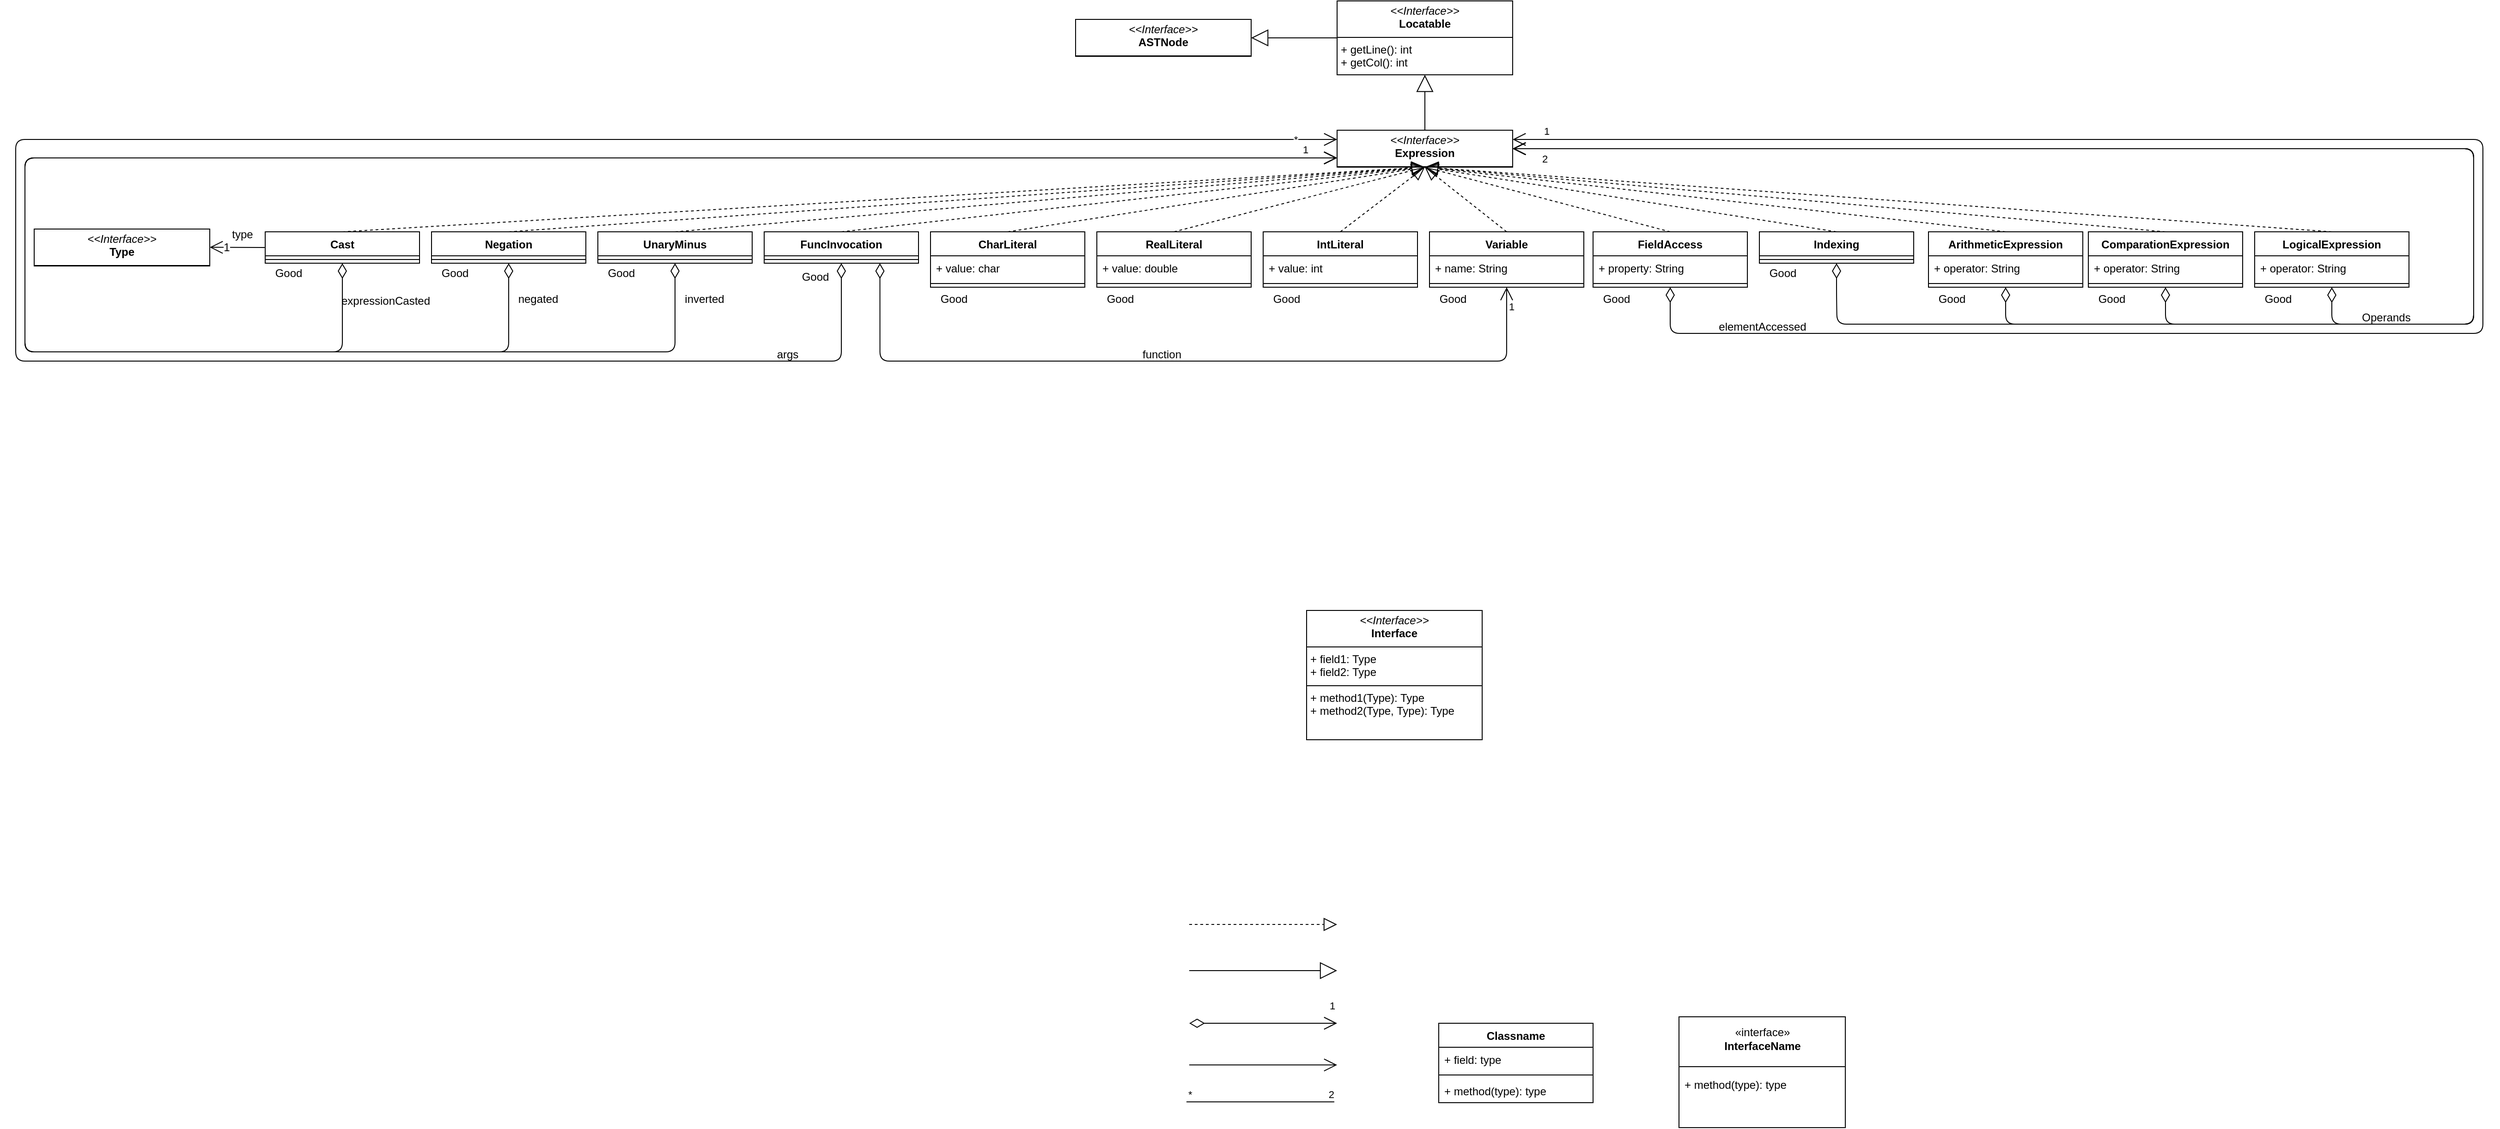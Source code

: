 <mxfile version="26.0.10">
  <diagram id="vZv2f6N4h2fVlUgS8-mH" name="Page-1">
    <mxGraphModel grid="1" page="1" gridSize="10" guides="1" tooltips="1" connect="1" arrows="1" fold="1" pageScale="1" pageWidth="827" pageHeight="1169" math="0" shadow="0">
      <root>
        <mxCell id="0" />
        <mxCell id="1" parent="0" />
        <mxCell id="kLyqMJTa60GXJmwrMO6C-2" value="Classname" style="swimlane;fontStyle=1;align=center;verticalAlign=top;childLayout=stackLayout;horizontal=1;startSize=26;horizontalStack=0;resizeParent=1;resizeParentMax=0;resizeLast=0;collapsible=1;marginBottom=0;" vertex="1" parent="1">
          <mxGeometry x="330" y="1027" width="167" height="86" as="geometry" />
        </mxCell>
        <mxCell id="kLyqMJTa60GXJmwrMO6C-3" value="+ field: type" style="text;strokeColor=none;fillColor=none;align=left;verticalAlign=top;spacingLeft=4;spacingRight=4;overflow=hidden;rotatable=0;points=[[0,0.5],[1,0.5]];portConstraint=eastwest;" vertex="1" parent="kLyqMJTa60GXJmwrMO6C-2">
          <mxGeometry y="26" width="167" height="26" as="geometry" />
        </mxCell>
        <mxCell id="kLyqMJTa60GXJmwrMO6C-4" value="" style="line;strokeWidth=1;fillColor=none;align=left;verticalAlign=middle;spacingTop=-1;spacingLeft=3;spacingRight=3;rotatable=0;labelPosition=right;points=[];portConstraint=eastwest;" vertex="1" parent="kLyqMJTa60GXJmwrMO6C-2">
          <mxGeometry y="52" width="167" height="8" as="geometry" />
        </mxCell>
        <mxCell id="kLyqMJTa60GXJmwrMO6C-5" value="+ method(type): type" style="text;strokeColor=none;fillColor=none;align=left;verticalAlign=top;spacingLeft=4;spacingRight=4;overflow=hidden;rotatable=0;points=[[0,0.5],[1,0.5]];portConstraint=eastwest;" vertex="1" parent="kLyqMJTa60GXJmwrMO6C-2">
          <mxGeometry y="60" width="167" height="26" as="geometry" />
        </mxCell>
        <mxCell id="kLyqMJTa60GXJmwrMO6C-31" value="" style="endArrow=block;endSize=16;endFill=0;html=1;" edge="1" parent="1">
          <mxGeometry width="160" relative="1" as="geometry">
            <mxPoint x="60" y="970" as="sourcePoint" />
            <mxPoint x="220" y="970" as="targetPoint" />
          </mxGeometry>
        </mxCell>
        <mxCell id="kLyqMJTa60GXJmwrMO6C-33" value="" style="endArrow=open;endFill=1;endSize=12;html=1;" edge="1" parent="1">
          <mxGeometry width="160" relative="1" as="geometry">
            <mxPoint x="60" y="1072.17" as="sourcePoint" />
            <mxPoint x="220" y="1072.17" as="targetPoint" />
            <Array as="points">
              <mxPoint x="220" y="1072.17" />
            </Array>
          </mxGeometry>
        </mxCell>
        <mxCell id="kLyqMJTa60GXJmwrMO6C-36" value="" style="endArrow=none;html=1;edgeStyle=orthogonalEdgeStyle;" edge="1" parent="1">
          <mxGeometry relative="1" as="geometry">
            <mxPoint x="57" y="1112.17" as="sourcePoint" />
            <mxPoint x="217" y="1112.17" as="targetPoint" />
          </mxGeometry>
        </mxCell>
        <mxCell id="kLyqMJTa60GXJmwrMO6C-37" value="*" style="edgeLabel;resizable=0;html=1;align=left;verticalAlign=bottom;" connectable="0" vertex="1" parent="kLyqMJTa60GXJmwrMO6C-36">
          <mxGeometry x="-1" relative="1" as="geometry" />
        </mxCell>
        <mxCell id="kLyqMJTa60GXJmwrMO6C-38" value="2" style="edgeLabel;resizable=0;html=1;align=right;verticalAlign=bottom;" connectable="0" vertex="1" parent="kLyqMJTa60GXJmwrMO6C-36">
          <mxGeometry x="1" relative="1" as="geometry" />
        </mxCell>
        <mxCell id="rE65gYQgk_GprcZskPIs-7" value="" style="group" vertex="1" connectable="0" parent="1">
          <mxGeometry x="590" y="1020" width="180" height="120" as="geometry" />
        </mxCell>
        <mxCell id="rE65gYQgk_GprcZskPIs-8" value="+ method(type): type" style="text;strokeColor=none;fillColor=none;align=left;verticalAlign=top;spacingLeft=4;spacingRight=4;overflow=hidden;rotatable=0;points=[[0,0.5],[1,0.5]];portConstraint=eastwest;" vertex="1" parent="rE65gYQgk_GprcZskPIs-7">
          <mxGeometry y="60" width="180" height="50" as="geometry" />
        </mxCell>
        <mxCell id="rE65gYQgk_GprcZskPIs-9" value="«interface»&lt;br&gt;&lt;b&gt;InterfaceName&lt;br&gt;&lt;br&gt;&lt;br&gt;&lt;br&gt;&lt;br&gt;&lt;br&gt;&lt;/b&gt;" style="html=1;" vertex="1" parent="rE65gYQgk_GprcZskPIs-7">
          <mxGeometry width="180" height="120" as="geometry" />
        </mxCell>
        <mxCell id="rE65gYQgk_GprcZskPIs-10" value="" style="line;strokeWidth=1;fillColor=none;align=left;verticalAlign=middle;spacingTop=-1;spacingLeft=3;spacingRight=3;rotatable=0;labelPosition=right;points=[];portConstraint=eastwest;" vertex="1" parent="rE65gYQgk_GprcZskPIs-7">
          <mxGeometry y="50" width="180" height="8" as="geometry" />
        </mxCell>
        <mxCell id="rE65gYQgk_GprcZskPIs-11" value="+ method(type): type" style="text;strokeColor=none;fillColor=none;align=left;verticalAlign=top;spacingLeft=4;spacingRight=4;overflow=hidden;rotatable=0;points=[[0,0.5],[1,0.5]];portConstraint=eastwest;" vertex="1" parent="rE65gYQgk_GprcZskPIs-7">
          <mxGeometry y="60" width="180" height="26" as="geometry" />
        </mxCell>
        <mxCell id="I8hlowipct-D2tbEc6_7-12" value="1" style="endArrow=open;html=1;endSize=12;startArrow=diamondThin;startSize=14;startFill=0;edgeStyle=orthogonalEdgeStyle;align=left;verticalAlign=bottom;" edge="1" parent="1">
          <mxGeometry x="0.875" y="10" relative="1" as="geometry">
            <mxPoint x="60" y="1027" as="sourcePoint" />
            <mxPoint x="220" y="1027" as="targetPoint" />
            <mxPoint as="offset" />
          </mxGeometry>
        </mxCell>
        <mxCell id="svodaLwBF_DBIOyZibOC-1" value="" style="endArrow=block;dashed=1;endFill=0;endSize=12;html=1;" edge="1" parent="1">
          <mxGeometry width="160" relative="1" as="geometry">
            <mxPoint x="60" y="920" as="sourcePoint" />
            <mxPoint x="220" y="920" as="targetPoint" />
          </mxGeometry>
        </mxCell>
        <mxCell id="reWRQmKxyJkvaZW5Zuav-1" value="IntLiteral" style="swimlane;fontStyle=1;align=center;verticalAlign=top;childLayout=stackLayout;horizontal=1;startSize=26;horizontalStack=0;resizeParent=1;resizeParentMax=0;resizeLast=0;collapsible=1;marginBottom=0;" vertex="1" parent="1">
          <mxGeometry x="140" y="170" width="167" height="60" as="geometry" />
        </mxCell>
        <mxCell id="reWRQmKxyJkvaZW5Zuav-2" value="+ value: int" style="text;strokeColor=none;fillColor=none;align=left;verticalAlign=top;spacingLeft=4;spacingRight=4;overflow=hidden;rotatable=0;points=[[0,0.5],[1,0.5]];portConstraint=eastwest;" vertex="1" parent="reWRQmKxyJkvaZW5Zuav-1">
          <mxGeometry y="26" width="167" height="26" as="geometry" />
        </mxCell>
        <mxCell id="reWRQmKxyJkvaZW5Zuav-3" value="" style="line;strokeWidth=1;fillColor=none;align=left;verticalAlign=middle;spacingTop=-1;spacingLeft=3;spacingRight=3;rotatable=0;labelPosition=right;points=[];portConstraint=eastwest;" vertex="1" parent="reWRQmKxyJkvaZW5Zuav-1">
          <mxGeometry y="52" width="167" height="8" as="geometry" />
        </mxCell>
        <mxCell id="reWRQmKxyJkvaZW5Zuav-5" value="Variable" style="swimlane;fontStyle=1;align=center;verticalAlign=top;childLayout=stackLayout;horizontal=1;startSize=26;horizontalStack=0;resizeParent=1;resizeParentMax=0;resizeLast=0;collapsible=1;marginBottom=0;" vertex="1" parent="1">
          <mxGeometry x="320" y="170" width="167" height="60" as="geometry" />
        </mxCell>
        <mxCell id="reWRQmKxyJkvaZW5Zuav-6" value="+ name: String" style="text;strokeColor=none;fillColor=none;align=left;verticalAlign=top;spacingLeft=4;spacingRight=4;overflow=hidden;rotatable=0;points=[[0,0.5],[1,0.5]];portConstraint=eastwest;" vertex="1" parent="reWRQmKxyJkvaZW5Zuav-5">
          <mxGeometry y="26" width="167" height="26" as="geometry" />
        </mxCell>
        <mxCell id="reWRQmKxyJkvaZW5Zuav-7" value="" style="line;strokeWidth=1;fillColor=none;align=left;verticalAlign=middle;spacingTop=-1;spacingLeft=3;spacingRight=3;rotatable=0;labelPosition=right;points=[];portConstraint=eastwest;" vertex="1" parent="reWRQmKxyJkvaZW5Zuav-5">
          <mxGeometry y="52" width="167" height="8" as="geometry" />
        </mxCell>
        <mxCell id="reWRQmKxyJkvaZW5Zuav-10" value="ArithmeticExpression" style="swimlane;fontStyle=1;align=center;verticalAlign=top;childLayout=stackLayout;horizontal=1;startSize=26;horizontalStack=0;resizeParent=1;resizeParentMax=0;resizeLast=0;collapsible=1;marginBottom=0;" vertex="1" parent="1">
          <mxGeometry x="860" y="170" width="167" height="60" as="geometry" />
        </mxCell>
        <mxCell id="reWRQmKxyJkvaZW5Zuav-11" value="+ operator: String" style="text;strokeColor=none;fillColor=none;align=left;verticalAlign=top;spacingLeft=4;spacingRight=4;overflow=hidden;rotatable=0;points=[[0,0.5],[1,0.5]];portConstraint=eastwest;" vertex="1" parent="reWRQmKxyJkvaZW5Zuav-10">
          <mxGeometry y="26" width="167" height="26" as="geometry" />
        </mxCell>
        <mxCell id="reWRQmKxyJkvaZW5Zuav-12" value="" style="line;strokeWidth=1;fillColor=none;align=left;verticalAlign=middle;spacingTop=-1;spacingLeft=3;spacingRight=3;rotatable=0;labelPosition=right;points=[];portConstraint=eastwest;" vertex="1" parent="reWRQmKxyJkvaZW5Zuav-10">
          <mxGeometry y="52" width="167" height="8" as="geometry" />
        </mxCell>
        <mxCell id="reWRQmKxyJkvaZW5Zuav-18" value="&lt;p style=&quot;margin:0px;margin-top:4px;text-align:center;&quot;&gt;&lt;i&gt;&amp;lt;&amp;lt;Interface&amp;gt;&amp;gt;&lt;/i&gt;&lt;br/&gt;&lt;b&gt;Interface&lt;/b&gt;&lt;/p&gt;&lt;hr size=&quot;1&quot; style=&quot;border-style:solid;&quot;/&gt;&lt;p style=&quot;margin:0px;margin-left:4px;&quot;&gt;+ field1: Type&lt;br/&gt;+ field2: Type&lt;/p&gt;&lt;hr size=&quot;1&quot; style=&quot;border-style:solid;&quot;/&gt;&lt;p style=&quot;margin:0px;margin-left:4px;&quot;&gt;+ method1(Type): Type&lt;br/&gt;+ method2(Type, Type): Type&lt;/p&gt;" style="verticalAlign=top;align=left;overflow=fill;html=1;whiteSpace=wrap;" vertex="1" parent="1">
          <mxGeometry x="187" y="580" width="190" height="140" as="geometry" />
        </mxCell>
        <mxCell id="reWRQmKxyJkvaZW5Zuav-19" value="&lt;p style=&quot;margin:0px;margin-top:4px;text-align:center;&quot;&gt;&lt;i&gt;&amp;lt;&amp;lt;Interface&amp;gt;&amp;gt;&lt;/i&gt;&lt;br&gt;&lt;b&gt;Expression&lt;/b&gt;&lt;/p&gt;&lt;hr size=&quot;1&quot; style=&quot;border-style:solid;&quot;&gt;&lt;p style=&quot;margin:0px;margin-left:4px;&quot;&gt;&lt;br&gt;&lt;/p&gt;" style="verticalAlign=top;align=left;overflow=fill;html=1;whiteSpace=wrap;" vertex="1" parent="1">
          <mxGeometry x="220" y="60" width="190" height="40" as="geometry" />
        </mxCell>
        <mxCell id="reWRQmKxyJkvaZW5Zuav-21" value="" style="endArrow=block;dashed=1;endFill=0;endSize=12;html=1;entryX=0.5;entryY=1;entryDx=0;entryDy=0;exitX=0.5;exitY=0;exitDx=0;exitDy=0;" edge="1" parent="1" source="reWRQmKxyJkvaZW5Zuav-1" target="reWRQmKxyJkvaZW5Zuav-19">
          <mxGeometry width="160" relative="1" as="geometry">
            <mxPoint x="230" y="160" as="sourcePoint" />
            <mxPoint x="390" y="160" as="targetPoint" />
          </mxGeometry>
        </mxCell>
        <mxCell id="reWRQmKxyJkvaZW5Zuav-22" value="" style="endArrow=block;dashed=1;endFill=0;endSize=12;html=1;entryX=0.5;entryY=1;entryDx=0;entryDy=0;exitX=0.5;exitY=0;exitDx=0;exitDy=0;" edge="1" parent="1" source="reWRQmKxyJkvaZW5Zuav-5" target="reWRQmKxyJkvaZW5Zuav-19">
          <mxGeometry width="160" relative="1" as="geometry">
            <mxPoint x="274" y="290" as="sourcePoint" />
            <mxPoint x="385" y="110" as="targetPoint" />
          </mxGeometry>
        </mxCell>
        <mxCell id="reWRQmKxyJkvaZW5Zuav-23" value="" style="endArrow=block;dashed=1;endFill=0;endSize=12;html=1;entryX=0.5;entryY=1;entryDx=0;entryDy=0;exitX=0.5;exitY=0;exitDx=0;exitDy=0;" edge="1" parent="1" source="reWRQmKxyJkvaZW5Zuav-10" target="reWRQmKxyJkvaZW5Zuav-19">
          <mxGeometry width="160" relative="1" as="geometry">
            <mxPoint x="471" y="290" as="sourcePoint" />
            <mxPoint x="385" y="110" as="targetPoint" />
          </mxGeometry>
        </mxCell>
        <mxCell id="reWRQmKxyJkvaZW5Zuav-24" value="2" style="endArrow=open;html=1;endSize=12;startArrow=diamondThin;startSize=14;startFill=0;edgeStyle=orthogonalEdgeStyle;align=left;verticalAlign=bottom;exitX=0.5;exitY=1;exitDx=0;exitDy=0;entryX=1;entryY=0.5;entryDx=0;entryDy=0;" edge="1" parent="1" source="reWRQmKxyJkvaZW5Zuav-10" target="reWRQmKxyJkvaZW5Zuav-19">
          <mxGeometry x="0.966" y="20" relative="1" as="geometry">
            <mxPoint x="570" y="260" as="sourcePoint" />
            <mxPoint x="730" y="260" as="targetPoint" />
            <mxPoint as="offset" />
            <Array as="points">
              <mxPoint x="943" y="270" />
              <mxPoint x="1450" y="270" />
              <mxPoint x="1450" y="80" />
            </Array>
          </mxGeometry>
        </mxCell>
        <mxCell id="reWRQmKxyJkvaZW5Zuav-29" value="UnaryMinus" style="swimlane;fontStyle=1;align=center;verticalAlign=top;childLayout=stackLayout;horizontal=1;startSize=26;horizontalStack=0;resizeParent=1;resizeParentMax=0;resizeLast=0;collapsible=1;marginBottom=0;" vertex="1" parent="1">
          <mxGeometry x="-580" y="170" width="167" height="34" as="geometry" />
        </mxCell>
        <mxCell id="reWRQmKxyJkvaZW5Zuav-31" value="" style="line;strokeWidth=1;fillColor=none;align=left;verticalAlign=middle;spacingTop=-1;spacingLeft=3;spacingRight=3;rotatable=0;labelPosition=right;points=[];portConstraint=eastwest;" vertex="1" parent="reWRQmKxyJkvaZW5Zuav-29">
          <mxGeometry y="26" width="167" height="8" as="geometry" />
        </mxCell>
        <mxCell id="reWRQmKxyJkvaZW5Zuav-32" value="" style="endArrow=block;dashed=1;endFill=0;endSize=12;html=1;entryX=0.5;entryY=1;entryDx=0;entryDy=0;exitX=0.5;exitY=0;exitDx=0;exitDy=0;" edge="1" parent="1" source="reWRQmKxyJkvaZW5Zuav-29" target="reWRQmKxyJkvaZW5Zuav-19">
          <mxGeometry width="160" relative="1" as="geometry">
            <mxPoint x="234" y="180" as="sourcePoint" />
            <mxPoint x="414" y="110" as="targetPoint" />
          </mxGeometry>
        </mxCell>
        <mxCell id="reWRQmKxyJkvaZW5Zuav-33" value="1" style="endArrow=open;html=1;endSize=12;startArrow=diamondThin;startSize=14;startFill=0;edgeStyle=orthogonalEdgeStyle;align=left;verticalAlign=bottom;exitX=0.5;exitY=1;exitDx=0;exitDy=0;entryX=0;entryY=0.75;entryDx=0;entryDy=0;" edge="1" parent="1" source="reWRQmKxyJkvaZW5Zuav-29" target="reWRQmKxyJkvaZW5Zuav-19">
          <mxGeometry x="0.968" relative="1" as="geometry">
            <mxPoint x="41" y="230" as="sourcePoint" />
            <mxPoint x="200" y="80" as="targetPoint" />
            <mxPoint as="offset" />
            <Array as="points">
              <mxPoint x="-497" y="300" />
              <mxPoint x="-1200" y="300" />
              <mxPoint x="-1200" y="90" />
            </Array>
          </mxGeometry>
        </mxCell>
        <mxCell id="reWRQmKxyJkvaZW5Zuav-34" value="&lt;p style=&quot;margin:0px;margin-top:4px;text-align:center;&quot;&gt;&lt;i&gt;&amp;lt;&amp;lt;Interface&amp;gt;&amp;gt;&lt;/i&gt;&lt;br&gt;&lt;b&gt;ASTNode&lt;/b&gt;&lt;/p&gt;&lt;hr size=&quot;1&quot; style=&quot;border-style:solid;&quot;&gt;&lt;p style=&quot;margin:0px;margin-left:4px;&quot;&gt;&lt;br&gt;&lt;/p&gt;" style="verticalAlign=top;align=left;overflow=fill;html=1;whiteSpace=wrap;" vertex="1" parent="1">
          <mxGeometry x="-63" y="-60" width="190" height="40" as="geometry" />
        </mxCell>
        <mxCell id="reWRQmKxyJkvaZW5Zuav-36" value="" style="endArrow=block;endSize=16;endFill=0;html=1;entryX=1;entryY=0.5;entryDx=0;entryDy=0;exitX=0;exitY=0.5;exitDx=0;exitDy=0;" edge="1" parent="1" source="reWRQmKxyJkvaZW5Zuav-40" target="reWRQmKxyJkvaZW5Zuav-34">
          <mxGeometry width="160" relative="1" as="geometry">
            <mxPoint x="460" y="-40.34" as="sourcePoint" />
            <mxPoint x="620" y="-40.34" as="targetPoint" />
          </mxGeometry>
        </mxCell>
        <mxCell id="reWRQmKxyJkvaZW5Zuav-40" value="&lt;p style=&quot;margin:0px;margin-top:4px;text-align:center;&quot;&gt;&lt;i&gt;&amp;lt;&amp;lt;Interface&amp;gt;&amp;gt;&lt;/i&gt;&lt;br&gt;&lt;b&gt;Locatable&lt;/b&gt;&lt;/p&gt;&lt;div&gt;&lt;hr size=&quot;1&quot; style=&quot;border-style:solid;&quot;&gt;&lt;p style=&quot;margin:0px;margin-left:4px;&quot;&gt;+ getLine(): int&lt;/p&gt;&lt;p style=&quot;margin:0px;margin-left:4px;&quot;&gt;+ getCol(): int&lt;/p&gt;&lt;/div&gt;" style="verticalAlign=top;align=left;overflow=fill;html=1;whiteSpace=wrap;" vertex="1" parent="1">
          <mxGeometry x="220" y="-80" width="190" height="80" as="geometry" />
        </mxCell>
        <mxCell id="-1NXa6blrXkoFp0iWsaB-1" value="RealLiteral" style="swimlane;fontStyle=1;align=center;verticalAlign=top;childLayout=stackLayout;horizontal=1;startSize=26;horizontalStack=0;resizeParent=1;resizeParentMax=0;resizeLast=0;collapsible=1;marginBottom=0;" vertex="1" parent="1">
          <mxGeometry x="-40" y="170" width="167" height="60" as="geometry" />
        </mxCell>
        <mxCell id="-1NXa6blrXkoFp0iWsaB-2" value="+ value: double" style="text;strokeColor=none;fillColor=none;align=left;verticalAlign=top;spacingLeft=4;spacingRight=4;overflow=hidden;rotatable=0;points=[[0,0.5],[1,0.5]];portConstraint=eastwest;" vertex="1" parent="-1NXa6blrXkoFp0iWsaB-1">
          <mxGeometry y="26" width="167" height="26" as="geometry" />
        </mxCell>
        <mxCell id="-1NXa6blrXkoFp0iWsaB-3" value="" style="line;strokeWidth=1;fillColor=none;align=left;verticalAlign=middle;spacingTop=-1;spacingLeft=3;spacingRight=3;rotatable=0;labelPosition=right;points=[];portConstraint=eastwest;" vertex="1" parent="-1NXa6blrXkoFp0iWsaB-1">
          <mxGeometry y="52" width="167" height="8" as="geometry" />
        </mxCell>
        <mxCell id="-1NXa6blrXkoFp0iWsaB-4" value="FuncInvocation" style="swimlane;fontStyle=1;align=center;verticalAlign=top;childLayout=stackLayout;horizontal=1;startSize=26;horizontalStack=0;resizeParent=1;resizeParentMax=0;resizeLast=0;collapsible=1;marginBottom=0;" vertex="1" parent="1">
          <mxGeometry x="-400" y="170" width="167" height="34" as="geometry" />
        </mxCell>
        <mxCell id="-1NXa6blrXkoFp0iWsaB-6" value="" style="line;strokeWidth=1;fillColor=none;align=left;verticalAlign=middle;spacingTop=-1;spacingLeft=3;spacingRight=3;rotatable=0;labelPosition=right;points=[];portConstraint=eastwest;" vertex="1" parent="-1NXa6blrXkoFp0iWsaB-4">
          <mxGeometry y="26" width="167" height="8" as="geometry" />
        </mxCell>
        <mxCell id="-1NXa6blrXkoFp0iWsaB-7" value="CharLiteral" style="swimlane;fontStyle=1;align=center;verticalAlign=top;childLayout=stackLayout;horizontal=1;startSize=26;horizontalStack=0;resizeParent=1;resizeParentMax=0;resizeLast=0;collapsible=1;marginBottom=0;" vertex="1" parent="1">
          <mxGeometry x="-220" y="170" width="167" height="60" as="geometry" />
        </mxCell>
        <mxCell id="-1NXa6blrXkoFp0iWsaB-8" value="+ value: char" style="text;strokeColor=none;fillColor=none;align=left;verticalAlign=top;spacingLeft=4;spacingRight=4;overflow=hidden;rotatable=0;points=[[0,0.5],[1,0.5]];portConstraint=eastwest;" vertex="1" parent="-1NXa6blrXkoFp0iWsaB-7">
          <mxGeometry y="26" width="167" height="26" as="geometry" />
        </mxCell>
        <mxCell id="-1NXa6blrXkoFp0iWsaB-9" value="" style="line;strokeWidth=1;fillColor=none;align=left;verticalAlign=middle;spacingTop=-1;spacingLeft=3;spacingRight=3;rotatable=0;labelPosition=right;points=[];portConstraint=eastwest;" vertex="1" parent="-1NXa6blrXkoFp0iWsaB-7">
          <mxGeometry y="52" width="167" height="8" as="geometry" />
        </mxCell>
        <mxCell id="-1NXa6blrXkoFp0iWsaB-10" value="" style="endArrow=block;dashed=1;endFill=0;endSize=12;html=1;entryX=0.5;entryY=1;entryDx=0;entryDy=0;exitX=0.5;exitY=0;exitDx=0;exitDy=0;" edge="1" parent="1" source="-1NXa6blrXkoFp0iWsaB-1" target="reWRQmKxyJkvaZW5Zuav-19">
          <mxGeometry width="160" relative="1" as="geometry">
            <mxPoint x="234" y="180" as="sourcePoint" />
            <mxPoint x="325" y="110" as="targetPoint" />
          </mxGeometry>
        </mxCell>
        <mxCell id="-1NXa6blrXkoFp0iWsaB-11" value="" style="endArrow=block;dashed=1;endFill=0;endSize=12;html=1;entryX=0.5;entryY=1;entryDx=0;entryDy=0;exitX=0.5;exitY=0;exitDx=0;exitDy=0;" edge="1" parent="1" source="-1NXa6blrXkoFp0iWsaB-7" target="reWRQmKxyJkvaZW5Zuav-19">
          <mxGeometry width="160" relative="1" as="geometry">
            <mxPoint x="54" y="180" as="sourcePoint" />
            <mxPoint x="325" y="110" as="targetPoint" />
          </mxGeometry>
        </mxCell>
        <mxCell id="-1NXa6blrXkoFp0iWsaB-12" value="" style="endArrow=block;dashed=1;endFill=0;endSize=12;html=1;entryX=0.5;entryY=1;entryDx=0;entryDy=0;exitX=0.5;exitY=0;exitDx=0;exitDy=0;" edge="1" parent="1" source="-1NXa6blrXkoFp0iWsaB-4" target="reWRQmKxyJkvaZW5Zuav-19">
          <mxGeometry width="160" relative="1" as="geometry">
            <mxPoint x="-126" y="180" as="sourcePoint" />
            <mxPoint x="325" y="110" as="targetPoint" />
          </mxGeometry>
        </mxCell>
        <mxCell id="-1NXa6blrXkoFp0iWsaB-13" value="ComparationExpression" style="swimlane;fontStyle=1;align=center;verticalAlign=top;childLayout=stackLayout;horizontal=1;startSize=26;horizontalStack=0;resizeParent=1;resizeParentMax=0;resizeLast=0;collapsible=1;marginBottom=0;" vertex="1" parent="1">
          <mxGeometry x="1033" y="170" width="167" height="60" as="geometry" />
        </mxCell>
        <mxCell id="-1NXa6blrXkoFp0iWsaB-14" value="+ operator: String" style="text;strokeColor=none;fillColor=none;align=left;verticalAlign=top;spacingLeft=4;spacingRight=4;overflow=hidden;rotatable=0;points=[[0,0.5],[1,0.5]];portConstraint=eastwest;" vertex="1" parent="-1NXa6blrXkoFp0iWsaB-13">
          <mxGeometry y="26" width="167" height="26" as="geometry" />
        </mxCell>
        <mxCell id="-1NXa6blrXkoFp0iWsaB-15" value="" style="line;strokeWidth=1;fillColor=none;align=left;verticalAlign=middle;spacingTop=-1;spacingLeft=3;spacingRight=3;rotatable=0;labelPosition=right;points=[];portConstraint=eastwest;" vertex="1" parent="-1NXa6blrXkoFp0iWsaB-13">
          <mxGeometry y="52" width="167" height="8" as="geometry" />
        </mxCell>
        <mxCell id="-1NXa6blrXkoFp0iWsaB-16" value="" style="endArrow=block;dashed=1;endFill=0;endSize=12;html=1;entryX=0.5;entryY=1;entryDx=0;entryDy=0;exitX=0.5;exitY=0;exitDx=0;exitDy=0;" edge="1" parent="1" source="-1NXa6blrXkoFp0iWsaB-13" target="reWRQmKxyJkvaZW5Zuav-19">
          <mxGeometry width="160" relative="1" as="geometry">
            <mxPoint x="591" y="180" as="sourcePoint" />
            <mxPoint x="325" y="110" as="targetPoint" />
          </mxGeometry>
        </mxCell>
        <mxCell id="-1NXa6blrXkoFp0iWsaB-17" value="LogicalExpression" style="swimlane;fontStyle=1;align=center;verticalAlign=top;childLayout=stackLayout;horizontal=1;startSize=26;horizontalStack=0;resizeParent=1;resizeParentMax=0;resizeLast=0;collapsible=1;marginBottom=0;" vertex="1" parent="1">
          <mxGeometry x="1213" y="170" width="167" height="60" as="geometry" />
        </mxCell>
        <mxCell id="-1NXa6blrXkoFp0iWsaB-18" value="+ operator: String" style="text;strokeColor=none;fillColor=none;align=left;verticalAlign=top;spacingLeft=4;spacingRight=4;overflow=hidden;rotatable=0;points=[[0,0.5],[1,0.5]];portConstraint=eastwest;" vertex="1" parent="-1NXa6blrXkoFp0iWsaB-17">
          <mxGeometry y="26" width="167" height="26" as="geometry" />
        </mxCell>
        <mxCell id="-1NXa6blrXkoFp0iWsaB-19" value="" style="line;strokeWidth=1;fillColor=none;align=left;verticalAlign=middle;spacingTop=-1;spacingLeft=3;spacingRight=3;rotatable=0;labelPosition=right;points=[];portConstraint=eastwest;" vertex="1" parent="-1NXa6blrXkoFp0iWsaB-17">
          <mxGeometry y="52" width="167" height="8" as="geometry" />
        </mxCell>
        <mxCell id="-1NXa6blrXkoFp0iWsaB-21" value="Negation" style="swimlane;fontStyle=1;align=center;verticalAlign=top;childLayout=stackLayout;horizontal=1;startSize=26;horizontalStack=0;resizeParent=1;resizeParentMax=0;resizeLast=0;collapsible=1;marginBottom=0;" vertex="1" parent="1">
          <mxGeometry x="-760" y="170" width="167" height="34" as="geometry" />
        </mxCell>
        <mxCell id="-1NXa6blrXkoFp0iWsaB-22" value="" style="line;strokeWidth=1;fillColor=none;align=left;verticalAlign=middle;spacingTop=-1;spacingLeft=3;spacingRight=3;rotatable=0;labelPosition=right;points=[];portConstraint=eastwest;" vertex="1" parent="-1NXa6blrXkoFp0iWsaB-21">
          <mxGeometry y="26" width="167" height="8" as="geometry" />
        </mxCell>
        <mxCell id="-1NXa6blrXkoFp0iWsaB-24" value="" style="endArrow=open;html=1;endSize=12;startArrow=diamondThin;startSize=14;startFill=0;edgeStyle=orthogonalEdgeStyle;align=left;verticalAlign=bottom;exitX=0.5;exitY=1;exitDx=0;exitDy=0;entryX=0;entryY=0.25;entryDx=0;entryDy=0;" edge="1" parent="1" source="-1NXa6blrXkoFp0iWsaB-4" target="reWRQmKxyJkvaZW5Zuav-19">
          <mxGeometry x="0.871" y="-10" relative="1" as="geometry">
            <mxPoint x="-486" y="214" as="sourcePoint" />
            <mxPoint x="230" y="90" as="targetPoint" />
            <mxPoint as="offset" />
            <Array as="points">
              <mxPoint x="-317" y="310" />
              <mxPoint x="-1210" y="310" />
              <mxPoint x="-1210" y="70" />
            </Array>
          </mxGeometry>
        </mxCell>
        <mxCell id="-1NXa6blrXkoFp0iWsaB-25" value="*" style="edgeLabel;html=1;align=center;verticalAlign=middle;resizable=0;points=[];" vertex="1" connectable="0" parent="-1NXa6blrXkoFp0iWsaB-24">
          <mxGeometry x="0.899" y="1" relative="1" as="geometry">
            <mxPoint x="90" y="1" as="offset" />
          </mxGeometry>
        </mxCell>
        <mxCell id="-1NXa6blrXkoFp0iWsaB-26" value="" style="endArrow=open;html=1;endSize=12;startArrow=diamondThin;startSize=14;startFill=0;edgeStyle=orthogonalEdgeStyle;align=left;verticalAlign=bottom;exitX=0.5;exitY=1;exitDx=0;exitDy=0;entryX=1;entryY=0.5;entryDx=0;entryDy=0;" edge="1" parent="1" source="-1NXa6blrXkoFp0iWsaB-13" target="reWRQmKxyJkvaZW5Zuav-19">
          <mxGeometry x="0.875" y="10" relative="1" as="geometry">
            <mxPoint x="591" y="240" as="sourcePoint" />
            <mxPoint x="420" y="90" as="targetPoint" />
            <mxPoint as="offset" />
            <Array as="points">
              <mxPoint x="1117" y="270" />
              <mxPoint x="1450" y="270" />
              <mxPoint x="1450" y="80" />
            </Array>
          </mxGeometry>
        </mxCell>
        <mxCell id="-1NXa6blrXkoFp0iWsaB-29" value="" style="endArrow=open;html=1;endSize=12;startArrow=diamondThin;startSize=14;startFill=0;edgeStyle=orthogonalEdgeStyle;align=left;verticalAlign=bottom;exitX=0.5;exitY=1;exitDx=0;exitDy=0;entryX=1;entryY=0.5;entryDx=0;entryDy=0;" edge="1" parent="1" source="-1NXa6blrXkoFp0iWsaB-17" target="reWRQmKxyJkvaZW5Zuav-19">
          <mxGeometry x="0.875" y="10" relative="1" as="geometry">
            <mxPoint x="591" y="240" as="sourcePoint" />
            <mxPoint x="420" y="90" as="targetPoint" />
            <mxPoint as="offset" />
            <Array as="points">
              <mxPoint x="1297" y="270" />
              <mxPoint x="1450" y="270" />
              <mxPoint x="1450" y="80" />
            </Array>
          </mxGeometry>
        </mxCell>
        <mxCell id="-1NXa6blrXkoFp0iWsaB-30" value="" style="endArrow=block;dashed=1;endFill=0;endSize=12;html=1;entryX=0.5;entryY=1;entryDx=0;entryDy=0;exitX=0.5;exitY=0;exitDx=0;exitDy=0;" edge="1" parent="1" source="-1NXa6blrXkoFp0iWsaB-17" target="reWRQmKxyJkvaZW5Zuav-19">
          <mxGeometry width="160" relative="1" as="geometry">
            <mxPoint x="763" y="180" as="sourcePoint" />
            <mxPoint x="325" y="110" as="targetPoint" />
          </mxGeometry>
        </mxCell>
        <mxCell id="-1NXa6blrXkoFp0iWsaB-33" value="" style="endArrow=open;html=1;endSize=12;startArrow=diamondThin;startSize=14;startFill=0;edgeStyle=orthogonalEdgeStyle;align=left;verticalAlign=bottom;exitX=0.5;exitY=1;exitDx=0;exitDy=0;entryX=0;entryY=0.75;entryDx=0;entryDy=0;" edge="1" parent="1" source="-1NXa6blrXkoFp0iWsaB-21" target="reWRQmKxyJkvaZW5Zuav-19">
          <mxGeometry x="0.871" y="-10" relative="1" as="geometry">
            <mxPoint x="-306" y="240" as="sourcePoint" />
            <mxPoint x="230" y="80" as="targetPoint" />
            <mxPoint as="offset" />
            <Array as="points">
              <mxPoint x="-677" y="300" />
              <mxPoint x="-1200" y="300" />
              <mxPoint x="-1200" y="90" />
            </Array>
          </mxGeometry>
        </mxCell>
        <mxCell id="-1NXa6blrXkoFp0iWsaB-35" value="" style="endArrow=block;dashed=1;endFill=0;endSize=12;html=1;entryX=0.5;entryY=1;entryDx=0;entryDy=0;exitX=0.5;exitY=0;exitDx=0;exitDy=0;" edge="1" parent="1" source="-1NXa6blrXkoFp0iWsaB-21" target="reWRQmKxyJkvaZW5Zuav-19">
          <mxGeometry width="160" relative="1" as="geometry">
            <mxPoint x="-487" y="180" as="sourcePoint" />
            <mxPoint x="325" y="110" as="targetPoint" />
          </mxGeometry>
        </mxCell>
        <mxCell id="-1NXa6blrXkoFp0iWsaB-36" value="Cast" style="swimlane;fontStyle=1;align=center;verticalAlign=top;childLayout=stackLayout;horizontal=1;startSize=26;horizontalStack=0;resizeParent=1;resizeParentMax=0;resizeLast=0;collapsible=1;marginBottom=0;" vertex="1" parent="1">
          <mxGeometry x="-940" y="170" width="167" height="34" as="geometry" />
        </mxCell>
        <mxCell id="-1NXa6blrXkoFp0iWsaB-37" value="" style="line;strokeWidth=1;fillColor=none;align=left;verticalAlign=middle;spacingTop=-1;spacingLeft=3;spacingRight=3;rotatable=0;labelPosition=right;points=[];portConstraint=eastwest;" vertex="1" parent="-1NXa6blrXkoFp0iWsaB-36">
          <mxGeometry y="26" width="167" height="8" as="geometry" />
        </mxCell>
        <mxCell id="-1NXa6blrXkoFp0iWsaB-38" value="" style="endArrow=block;dashed=1;endFill=0;endSize=12;html=1;entryX=0.5;entryY=1;entryDx=0;entryDy=0;exitX=0.5;exitY=0;exitDx=0;exitDy=0;" edge="1" parent="1" source="-1NXa6blrXkoFp0iWsaB-36" target="reWRQmKxyJkvaZW5Zuav-19">
          <mxGeometry width="160" relative="1" as="geometry">
            <mxPoint x="-667" y="180" as="sourcePoint" />
            <mxPoint x="325" y="110" as="targetPoint" />
          </mxGeometry>
        </mxCell>
        <mxCell id="-1NXa6blrXkoFp0iWsaB-39" value="" style="endArrow=open;html=1;endSize=12;startArrow=diamondThin;startSize=14;startFill=0;edgeStyle=orthogonalEdgeStyle;align=left;verticalAlign=bottom;exitX=0.5;exitY=1;exitDx=0;exitDy=0;entryX=0;entryY=0.75;entryDx=0;entryDy=0;" edge="1" parent="1" source="-1NXa6blrXkoFp0iWsaB-36" target="reWRQmKxyJkvaZW5Zuav-19">
          <mxGeometry x="0.871" y="-10" relative="1" as="geometry">
            <mxPoint x="-666" y="214" as="sourcePoint" />
            <mxPoint x="230" y="100" as="targetPoint" />
            <mxPoint as="offset" />
            <Array as="points">
              <mxPoint x="-857" y="300" />
              <mxPoint x="-1200" y="300" />
              <mxPoint x="-1200" y="90" />
            </Array>
          </mxGeometry>
        </mxCell>
        <mxCell id="tR2Q2163pN9dM4ZVq8OJ-2" value="FieldAccess" style="swimlane;fontStyle=1;align=center;verticalAlign=top;childLayout=stackLayout;horizontal=1;startSize=26;horizontalStack=0;resizeParent=1;resizeParentMax=0;resizeLast=0;collapsible=1;marginBottom=0;" vertex="1" parent="1">
          <mxGeometry x="497" y="170" width="167" height="60" as="geometry" />
        </mxCell>
        <mxCell id="YeqxWMtWmUDFQ8BwOmE7-13" value="+ property: String" style="text;strokeColor=none;fillColor=none;align=left;verticalAlign=top;spacingLeft=4;spacingRight=4;overflow=hidden;rotatable=0;points=[[0,0.5],[1,0.5]];portConstraint=eastwest;" vertex="1" parent="tR2Q2163pN9dM4ZVq8OJ-2">
          <mxGeometry y="26" width="167" height="26" as="geometry" />
        </mxCell>
        <mxCell id="tR2Q2163pN9dM4ZVq8OJ-3" value="" style="line;strokeWidth=1;fillColor=none;align=left;verticalAlign=middle;spacingTop=-1;spacingLeft=3;spacingRight=3;rotatable=0;labelPosition=right;points=[];portConstraint=eastwest;" vertex="1" parent="tR2Q2163pN9dM4ZVq8OJ-2">
          <mxGeometry y="52" width="167" height="8" as="geometry" />
        </mxCell>
        <mxCell id="tR2Q2163pN9dM4ZVq8OJ-6" value="&lt;p style=&quot;margin:0px;margin-top:4px;text-align:center;&quot;&gt;&lt;i&gt;&amp;lt;&amp;lt;Interface&amp;gt;&amp;gt;&lt;/i&gt;&lt;br&gt;&lt;b&gt;Type&lt;/b&gt;&lt;/p&gt;&lt;hr size=&quot;1&quot; style=&quot;border-style:solid;&quot;&gt;&lt;p style=&quot;margin:0px;margin-left:4px;&quot;&gt;&lt;br&gt;&lt;/p&gt;" style="verticalAlign=top;align=left;overflow=fill;html=1;whiteSpace=wrap;" vertex="1" parent="1">
          <mxGeometry x="-1190" y="167" width="190" height="40" as="geometry" />
        </mxCell>
        <mxCell id="tR2Q2163pN9dM4ZVq8OJ-7" value="" style="endArrow=open;endFill=1;endSize=12;html=1;exitX=0;exitY=0.5;exitDx=0;exitDy=0;" edge="1" parent="1" source="-1NXa6blrXkoFp0iWsaB-36">
          <mxGeometry width="160" relative="1" as="geometry">
            <mxPoint x="-970" y="186.76" as="sourcePoint" />
            <mxPoint x="-1000" y="186.76" as="targetPoint" />
            <Array as="points">
              <mxPoint x="-1000" y="186.76" />
            </Array>
          </mxGeometry>
        </mxCell>
        <mxCell id="tR2Q2163pN9dM4ZVq8OJ-8" value="1" style="edgeLabel;html=1;align=center;verticalAlign=middle;resizable=0;points=[];fontSize=12;" connectable="0" vertex="1" parent="tR2Q2163pN9dM4ZVq8OJ-7">
          <mxGeometry x="0.416" y="-2" relative="1" as="geometry">
            <mxPoint y="2" as="offset" />
          </mxGeometry>
        </mxCell>
        <mxCell id="tR2Q2163pN9dM4ZVq8OJ-9" value="Indexing" style="swimlane;fontStyle=1;align=center;verticalAlign=top;childLayout=stackLayout;horizontal=1;startSize=26;horizontalStack=0;resizeParent=1;resizeParentMax=0;resizeLast=0;collapsible=1;marginBottom=0;" vertex="1" parent="1">
          <mxGeometry x="677" y="170" width="167" height="34" as="geometry" />
        </mxCell>
        <mxCell id="tR2Q2163pN9dM4ZVq8OJ-10" value="" style="line;strokeWidth=1;fillColor=none;align=left;verticalAlign=middle;spacingTop=-1;spacingLeft=3;spacingRight=3;rotatable=0;labelPosition=right;points=[];portConstraint=eastwest;" vertex="1" parent="tR2Q2163pN9dM4ZVq8OJ-9">
          <mxGeometry y="26" width="167" height="8" as="geometry" />
        </mxCell>
        <mxCell id="tR2Q2163pN9dM4ZVq8OJ-13" value="" style="endArrow=block;dashed=1;endFill=0;endSize=12;html=1;entryX=0.5;entryY=1;entryDx=0;entryDy=0;exitX=0.5;exitY=0;exitDx=0;exitDy=0;" edge="1" parent="1" source="tR2Q2163pN9dM4ZVq8OJ-9" target="reWRQmKxyJkvaZW5Zuav-19">
          <mxGeometry width="160" relative="1" as="geometry">
            <mxPoint x="944" y="180" as="sourcePoint" />
            <mxPoint x="325" y="110" as="targetPoint" />
          </mxGeometry>
        </mxCell>
        <mxCell id="tR2Q2163pN9dM4ZVq8OJ-14" value="" style="endArrow=block;dashed=1;endFill=0;endSize=12;html=1;entryX=0.5;entryY=1;entryDx=0;entryDy=0;exitX=0.5;exitY=0;exitDx=0;exitDy=0;" edge="1" parent="1" source="tR2Q2163pN9dM4ZVq8OJ-2" target="reWRQmKxyJkvaZW5Zuav-19">
          <mxGeometry width="160" relative="1" as="geometry">
            <mxPoint x="1304" y="180" as="sourcePoint" />
            <mxPoint x="325" y="110" as="targetPoint" />
          </mxGeometry>
        </mxCell>
        <mxCell id="YeqxWMtWmUDFQ8BwOmE7-1" value="Good" style="text;html=1;align=center;verticalAlign=middle;resizable=0;points=[];autosize=1;strokeColor=none;fillColor=none;" vertex="1" parent="1">
          <mxGeometry x="860" y="228" width="50" height="30" as="geometry" />
        </mxCell>
        <mxCell id="YeqxWMtWmUDFQ8BwOmE7-2" value="Good" style="text;html=1;align=center;verticalAlign=middle;resizable=0;points=[];autosize=1;strokeColor=none;fillColor=none;" vertex="1" parent="1">
          <mxGeometry x="1033" y="228" width="50" height="30" as="geometry" />
        </mxCell>
        <mxCell id="YeqxWMtWmUDFQ8BwOmE7-3" value="Good" style="text;html=1;align=center;verticalAlign=middle;resizable=0;points=[];autosize=1;strokeColor=none;fillColor=none;" vertex="1" parent="1">
          <mxGeometry x="1213" y="228" width="50" height="30" as="geometry" />
        </mxCell>
        <mxCell id="YeqxWMtWmUDFQ8BwOmE7-5" value="Good" style="text;html=1;align=center;verticalAlign=middle;resizable=0;points=[];autosize=1;strokeColor=none;fillColor=none;" vertex="1" parent="1">
          <mxGeometry x="-220" y="228" width="50" height="30" as="geometry" />
        </mxCell>
        <mxCell id="YeqxWMtWmUDFQ8BwOmE7-6" value="Good" style="text;html=1;align=center;verticalAlign=middle;resizable=0;points=[];autosize=1;strokeColor=none;fillColor=none;" vertex="1" parent="1">
          <mxGeometry x="-40" y="228" width="50" height="30" as="geometry" />
        </mxCell>
        <mxCell id="YeqxWMtWmUDFQ8BwOmE7-7" value="Good" style="text;html=1;align=center;verticalAlign=middle;resizable=0;points=[];autosize=1;strokeColor=none;fillColor=none;" vertex="1" parent="1">
          <mxGeometry x="140" y="228" width="50" height="30" as="geometry" />
        </mxCell>
        <mxCell id="YeqxWMtWmUDFQ8BwOmE7-8" value="1" style="endArrow=open;html=1;endSize=12;startArrow=diamondThin;startSize=14;startFill=0;edgeStyle=orthogonalEdgeStyle;align=left;verticalAlign=bottom;exitX=0.75;exitY=1;exitDx=0;exitDy=0;entryX=0.5;entryY=1;entryDx=0;entryDy=0;" edge="1" parent="1" source="-1NXa6blrXkoFp0iWsaB-4" target="reWRQmKxyJkvaZW5Zuav-5">
          <mxGeometry x="0.931" relative="1" as="geometry">
            <mxPoint x="50" y="460" as="sourcePoint" />
            <mxPoint x="210" y="460" as="targetPoint" />
            <mxPoint as="offset" />
            <Array as="points">
              <mxPoint x="-275" y="310" />
              <mxPoint x="404" y="310" />
            </Array>
          </mxGeometry>
        </mxCell>
        <mxCell id="YeqxWMtWmUDFQ8BwOmE7-9" value="function" style="text;html=1;align=center;verticalAlign=middle;resizable=0;points=[];autosize=1;strokeColor=none;fillColor=none;" vertex="1" parent="1">
          <mxGeometry x="-5" y="288" width="70" height="30" as="geometry" />
        </mxCell>
        <mxCell id="YeqxWMtWmUDFQ8BwOmE7-10" value="args" style="text;html=1;align=center;verticalAlign=middle;resizable=0;points=[];autosize=1;strokeColor=none;fillColor=none;" vertex="1" parent="1">
          <mxGeometry x="-400" y="288" width="50" height="30" as="geometry" />
        </mxCell>
        <mxCell id="YeqxWMtWmUDFQ8BwOmE7-11" value="Good" style="text;html=1;align=center;verticalAlign=middle;resizable=0;points=[];autosize=1;strokeColor=none;fillColor=none;" vertex="1" parent="1">
          <mxGeometry x="-370" y="204" width="50" height="30" as="geometry" />
        </mxCell>
        <mxCell id="YeqxWMtWmUDFQ8BwOmE7-12" value="1" style="endArrow=open;html=1;endSize=12;startArrow=diamondThin;startSize=14;startFill=0;edgeStyle=orthogonalEdgeStyle;align=left;verticalAlign=bottom;exitX=0.5;exitY=1;exitDx=0;exitDy=0;entryX=1;entryY=0.25;entryDx=0;entryDy=0;" edge="1" parent="1" source="tR2Q2163pN9dM4ZVq8OJ-2" target="reWRQmKxyJkvaZW5Zuav-19">
          <mxGeometry x="0.971" relative="1" as="geometry">
            <mxPoint x="954" y="240" as="sourcePoint" />
            <mxPoint x="420" y="90" as="targetPoint" />
            <mxPoint as="offset" />
            <Array as="points">
              <mxPoint x="580" y="280" />
              <mxPoint x="1460" y="280" />
              <mxPoint x="1460" y="70" />
            </Array>
          </mxGeometry>
        </mxCell>
        <mxCell id="YeqxWMtWmUDFQ8BwOmE7-14" value="Good" style="text;html=1;align=center;verticalAlign=middle;resizable=0;points=[];autosize=1;strokeColor=none;fillColor=none;" vertex="1" parent="1">
          <mxGeometry x="497" y="228" width="50" height="30" as="geometry" />
        </mxCell>
        <mxCell id="YeqxWMtWmUDFQ8BwOmE7-17" value="elementAccessed" style="text;html=1;align=center;verticalAlign=middle;resizable=0;points=[];autosize=1;strokeColor=none;fillColor=none;" vertex="1" parent="1">
          <mxGeometry x="620" y="258" width="120" height="30" as="geometry" />
        </mxCell>
        <mxCell id="YeqxWMtWmUDFQ8BwOmE7-18" value="Operands" style="text;html=1;align=center;verticalAlign=middle;resizable=0;points=[];autosize=1;strokeColor=none;fillColor=none;" vertex="1" parent="1">
          <mxGeometry x="1315" y="248" width="80" height="30" as="geometry" />
        </mxCell>
        <mxCell id="YeqxWMtWmUDFQ8BwOmE7-19" value="type" style="text;html=1;align=center;verticalAlign=middle;resizable=0;points=[];autosize=1;strokeColor=none;fillColor=none;" vertex="1" parent="1">
          <mxGeometry x="-990" y="158" width="50" height="30" as="geometry" />
        </mxCell>
        <mxCell id="YeqxWMtWmUDFQ8BwOmE7-20" value="Good" style="text;html=1;align=center;verticalAlign=middle;resizable=0;points=[];autosize=1;strokeColor=none;fillColor=none;" vertex="1" parent="1">
          <mxGeometry x="-940" y="200" width="50" height="30" as="geometry" />
        </mxCell>
        <mxCell id="YeqxWMtWmUDFQ8BwOmE7-21" value="expressionCasted" style="text;html=1;align=center;verticalAlign=middle;resizable=0;points=[];autosize=1;strokeColor=none;fillColor=none;" vertex="1" parent="1">
          <mxGeometry x="-870" y="230" width="120" height="30" as="geometry" />
        </mxCell>
        <mxCell id="YeqxWMtWmUDFQ8BwOmE7-22" value="negated" style="text;html=1;align=center;verticalAlign=middle;resizable=0;points=[];autosize=1;strokeColor=none;fillColor=none;" vertex="1" parent="1">
          <mxGeometry x="-680" y="228" width="70" height="30" as="geometry" />
        </mxCell>
        <mxCell id="YeqxWMtWmUDFQ8BwOmE7-23" value="inverted" style="text;html=1;align=center;verticalAlign=middle;resizable=0;points=[];autosize=1;strokeColor=none;fillColor=none;" vertex="1" parent="1">
          <mxGeometry x="-500" y="228" width="70" height="30" as="geometry" />
        </mxCell>
        <mxCell id="YeqxWMtWmUDFQ8BwOmE7-24" value="Good" style="text;html=1;align=center;verticalAlign=middle;resizable=0;points=[];autosize=1;strokeColor=none;fillColor=none;" vertex="1" parent="1">
          <mxGeometry x="-760" y="200" width="50" height="30" as="geometry" />
        </mxCell>
        <mxCell id="YeqxWMtWmUDFQ8BwOmE7-25" value="Good" style="text;html=1;align=center;verticalAlign=middle;resizable=0;points=[];autosize=1;strokeColor=none;fillColor=none;" vertex="1" parent="1">
          <mxGeometry x="-580" y="200" width="50" height="30" as="geometry" />
        </mxCell>
        <mxCell id="YeqxWMtWmUDFQ8BwOmE7-26" value="Good" style="text;html=1;align=center;verticalAlign=middle;resizable=0;points=[];autosize=1;strokeColor=none;fillColor=none;" vertex="1" parent="1">
          <mxGeometry x="320" y="228" width="50" height="30" as="geometry" />
        </mxCell>
        <mxCell id="YeqxWMtWmUDFQ8BwOmE7-27" value="" style="endArrow=open;html=1;endSize=12;startArrow=diamondThin;startSize=14;startFill=0;edgeStyle=orthogonalEdgeStyle;align=left;verticalAlign=bottom;exitX=0.5;exitY=1;exitDx=0;exitDy=0;entryX=1;entryY=0.5;entryDx=0;entryDy=0;" edge="1" parent="1" source="tR2Q2163pN9dM4ZVq8OJ-9" target="reWRQmKxyJkvaZW5Zuav-19">
          <mxGeometry x="0.971" relative="1" as="geometry">
            <mxPoint x="591" y="240" as="sourcePoint" />
            <mxPoint x="420" y="80" as="targetPoint" />
            <mxPoint as="offset" />
            <Array as="points">
              <mxPoint x="761" y="240" />
              <mxPoint x="761" y="270" />
              <mxPoint x="1450" y="270" />
              <mxPoint x="1450" y="80" />
            </Array>
          </mxGeometry>
        </mxCell>
        <mxCell id="YeqxWMtWmUDFQ8BwOmE7-29" value="Good" style="text;html=1;align=center;verticalAlign=middle;resizable=0;points=[];autosize=1;strokeColor=none;fillColor=none;" vertex="1" parent="1">
          <mxGeometry x="677" y="200" width="50" height="30" as="geometry" />
        </mxCell>
        <mxCell id="YeqxWMtWmUDFQ8BwOmE7-35" value="" style="endArrow=block;endSize=16;endFill=0;html=1;exitX=0.5;exitY=0;exitDx=0;exitDy=0;entryX=0.5;entryY=1;entryDx=0;entryDy=0;" edge="1" parent="1" source="reWRQmKxyJkvaZW5Zuav-19" target="reWRQmKxyJkvaZW5Zuav-40">
          <mxGeometry width="160" relative="1" as="geometry">
            <mxPoint x="230" y="-30" as="sourcePoint" />
            <mxPoint x="270" y="10" as="targetPoint" />
          </mxGeometry>
        </mxCell>
      </root>
    </mxGraphModel>
  </diagram>
</mxfile>
